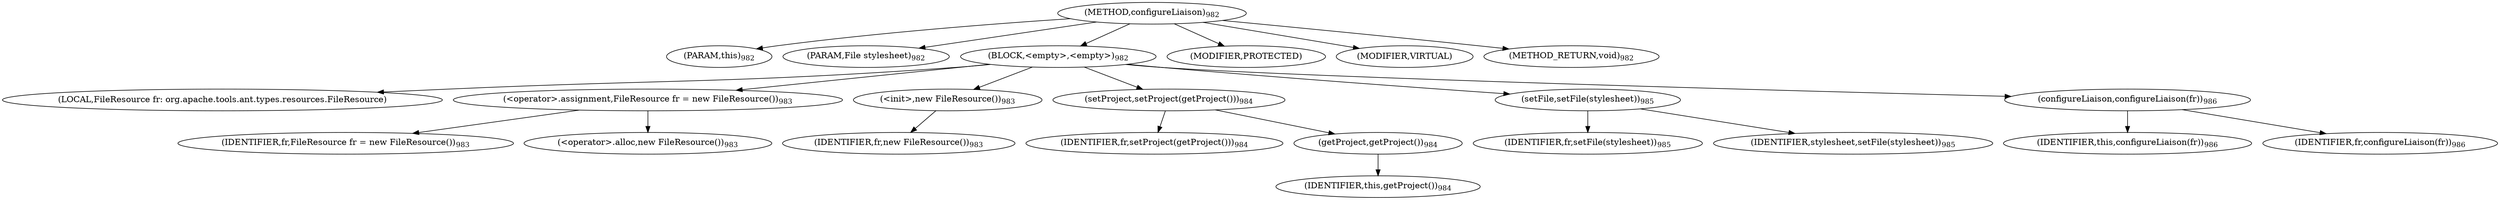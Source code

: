 digraph "configureLiaison" {  
"2082" [label = <(METHOD,configureLiaison)<SUB>982</SUB>> ]
"158" [label = <(PARAM,this)<SUB>982</SUB>> ]
"2083" [label = <(PARAM,File stylesheet)<SUB>982</SUB>> ]
"2084" [label = <(BLOCK,&lt;empty&gt;,&lt;empty&gt;)<SUB>982</SUB>> ]
"156" [label = <(LOCAL,FileResource fr: org.apache.tools.ant.types.resources.FileResource)> ]
"2085" [label = <(&lt;operator&gt;.assignment,FileResource fr = new FileResource())<SUB>983</SUB>> ]
"2086" [label = <(IDENTIFIER,fr,FileResource fr = new FileResource())<SUB>983</SUB>> ]
"2087" [label = <(&lt;operator&gt;.alloc,new FileResource())<SUB>983</SUB>> ]
"2088" [label = <(&lt;init&gt;,new FileResource())<SUB>983</SUB>> ]
"155" [label = <(IDENTIFIER,fr,new FileResource())<SUB>983</SUB>> ]
"2089" [label = <(setProject,setProject(getProject()))<SUB>984</SUB>> ]
"2090" [label = <(IDENTIFIER,fr,setProject(getProject()))<SUB>984</SUB>> ]
"2091" [label = <(getProject,getProject())<SUB>984</SUB>> ]
"157" [label = <(IDENTIFIER,this,getProject())<SUB>984</SUB>> ]
"2092" [label = <(setFile,setFile(stylesheet))<SUB>985</SUB>> ]
"2093" [label = <(IDENTIFIER,fr,setFile(stylesheet))<SUB>985</SUB>> ]
"2094" [label = <(IDENTIFIER,stylesheet,setFile(stylesheet))<SUB>985</SUB>> ]
"2095" [label = <(configureLiaison,configureLiaison(fr))<SUB>986</SUB>> ]
"159" [label = <(IDENTIFIER,this,configureLiaison(fr))<SUB>986</SUB>> ]
"2096" [label = <(IDENTIFIER,fr,configureLiaison(fr))<SUB>986</SUB>> ]
"2097" [label = <(MODIFIER,PROTECTED)> ]
"2098" [label = <(MODIFIER,VIRTUAL)> ]
"2099" [label = <(METHOD_RETURN,void)<SUB>982</SUB>> ]
  "2082" -> "158" 
  "2082" -> "2083" 
  "2082" -> "2084" 
  "2082" -> "2097" 
  "2082" -> "2098" 
  "2082" -> "2099" 
  "2084" -> "156" 
  "2084" -> "2085" 
  "2084" -> "2088" 
  "2084" -> "2089" 
  "2084" -> "2092" 
  "2084" -> "2095" 
  "2085" -> "2086" 
  "2085" -> "2087" 
  "2088" -> "155" 
  "2089" -> "2090" 
  "2089" -> "2091" 
  "2091" -> "157" 
  "2092" -> "2093" 
  "2092" -> "2094" 
  "2095" -> "159" 
  "2095" -> "2096" 
}
